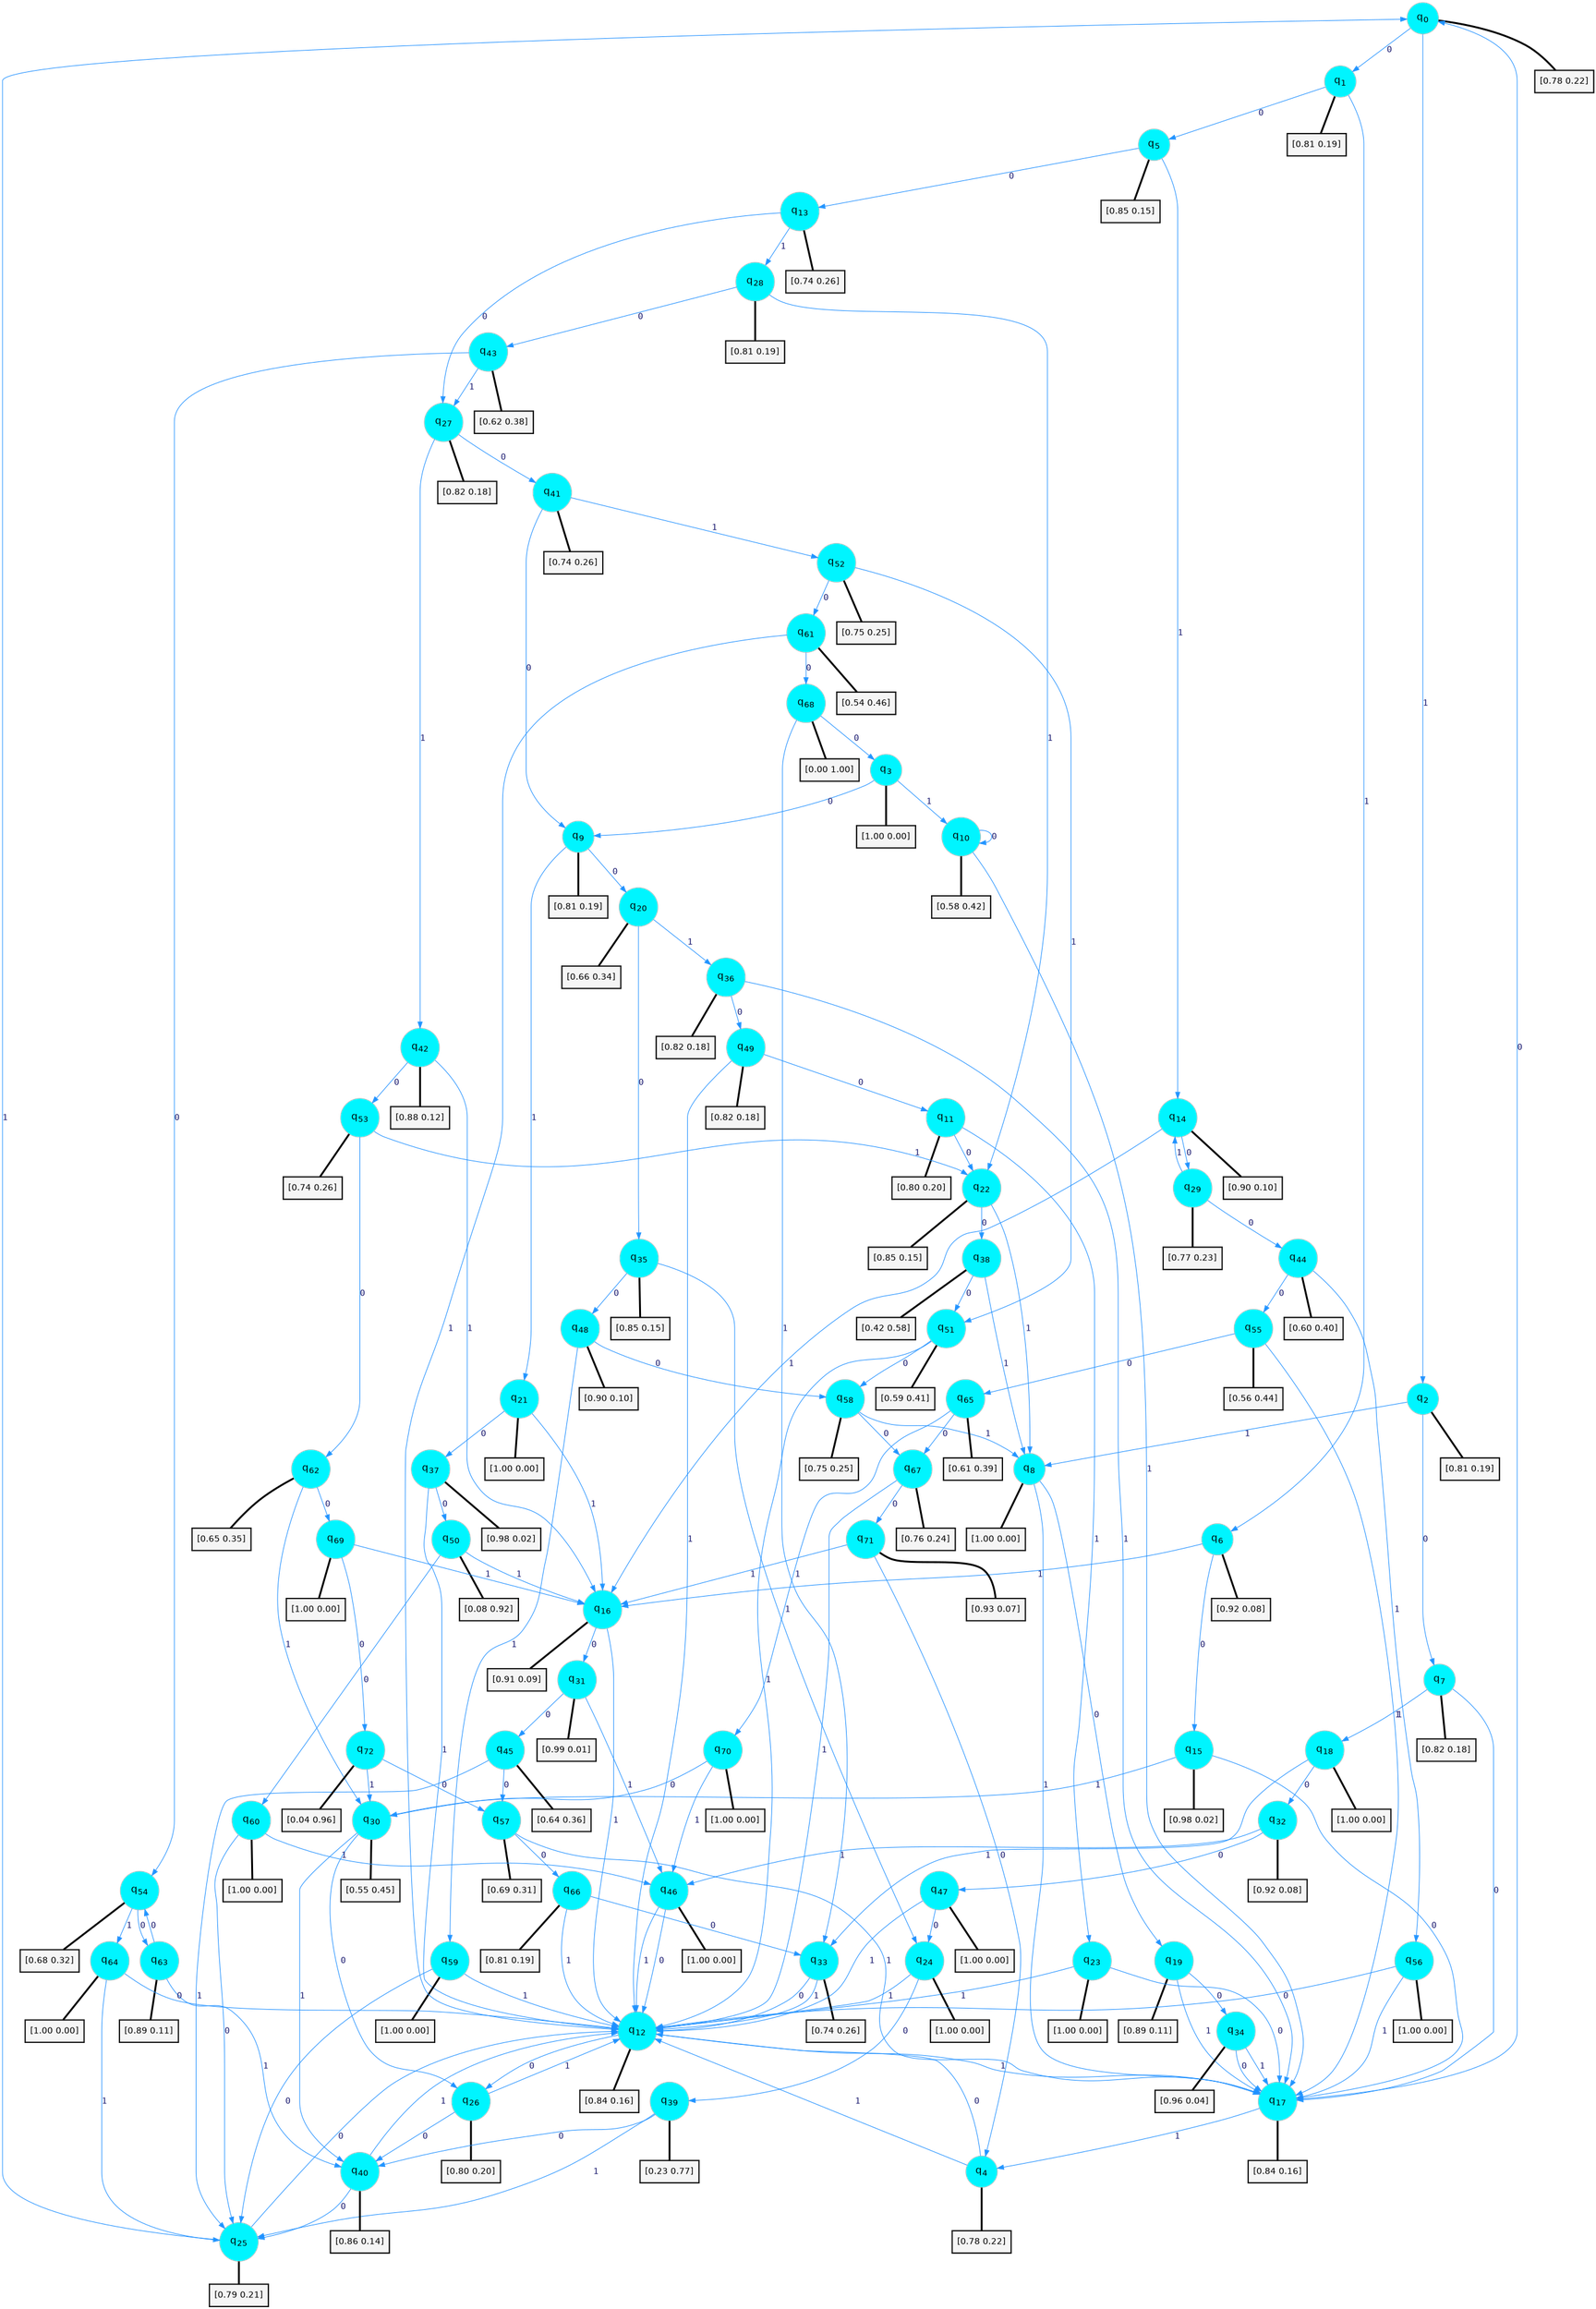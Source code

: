 digraph G {
graph [
bgcolor=transparent, dpi=300, rankdir=TD, size="40,25"];
node [
color=gray, fillcolor=turquoise1, fontcolor=black, fontname=Helvetica, fontsize=16, fontweight=bold, shape=circle, style=filled];
edge [
arrowsize=1, color=dodgerblue1, fontcolor=midnightblue, fontname=courier, fontweight=bold, penwidth=1, style=solid, weight=20];
0[label=<q<SUB>0</SUB>>];
1[label=<q<SUB>1</SUB>>];
2[label=<q<SUB>2</SUB>>];
3[label=<q<SUB>3</SUB>>];
4[label=<q<SUB>4</SUB>>];
5[label=<q<SUB>5</SUB>>];
6[label=<q<SUB>6</SUB>>];
7[label=<q<SUB>7</SUB>>];
8[label=<q<SUB>8</SUB>>];
9[label=<q<SUB>9</SUB>>];
10[label=<q<SUB>10</SUB>>];
11[label=<q<SUB>11</SUB>>];
12[label=<q<SUB>12</SUB>>];
13[label=<q<SUB>13</SUB>>];
14[label=<q<SUB>14</SUB>>];
15[label=<q<SUB>15</SUB>>];
16[label=<q<SUB>16</SUB>>];
17[label=<q<SUB>17</SUB>>];
18[label=<q<SUB>18</SUB>>];
19[label=<q<SUB>19</SUB>>];
20[label=<q<SUB>20</SUB>>];
21[label=<q<SUB>21</SUB>>];
22[label=<q<SUB>22</SUB>>];
23[label=<q<SUB>23</SUB>>];
24[label=<q<SUB>24</SUB>>];
25[label=<q<SUB>25</SUB>>];
26[label=<q<SUB>26</SUB>>];
27[label=<q<SUB>27</SUB>>];
28[label=<q<SUB>28</SUB>>];
29[label=<q<SUB>29</SUB>>];
30[label=<q<SUB>30</SUB>>];
31[label=<q<SUB>31</SUB>>];
32[label=<q<SUB>32</SUB>>];
33[label=<q<SUB>33</SUB>>];
34[label=<q<SUB>34</SUB>>];
35[label=<q<SUB>35</SUB>>];
36[label=<q<SUB>36</SUB>>];
37[label=<q<SUB>37</SUB>>];
38[label=<q<SUB>38</SUB>>];
39[label=<q<SUB>39</SUB>>];
40[label=<q<SUB>40</SUB>>];
41[label=<q<SUB>41</SUB>>];
42[label=<q<SUB>42</SUB>>];
43[label=<q<SUB>43</SUB>>];
44[label=<q<SUB>44</SUB>>];
45[label=<q<SUB>45</SUB>>];
46[label=<q<SUB>46</SUB>>];
47[label=<q<SUB>47</SUB>>];
48[label=<q<SUB>48</SUB>>];
49[label=<q<SUB>49</SUB>>];
50[label=<q<SUB>50</SUB>>];
51[label=<q<SUB>51</SUB>>];
52[label=<q<SUB>52</SUB>>];
53[label=<q<SUB>53</SUB>>];
54[label=<q<SUB>54</SUB>>];
55[label=<q<SUB>55</SUB>>];
56[label=<q<SUB>56</SUB>>];
57[label=<q<SUB>57</SUB>>];
58[label=<q<SUB>58</SUB>>];
59[label=<q<SUB>59</SUB>>];
60[label=<q<SUB>60</SUB>>];
61[label=<q<SUB>61</SUB>>];
62[label=<q<SUB>62</SUB>>];
63[label=<q<SUB>63</SUB>>];
64[label=<q<SUB>64</SUB>>];
65[label=<q<SUB>65</SUB>>];
66[label=<q<SUB>66</SUB>>];
67[label=<q<SUB>67</SUB>>];
68[label=<q<SUB>68</SUB>>];
69[label=<q<SUB>69</SUB>>];
70[label=<q<SUB>70</SUB>>];
71[label=<q<SUB>71</SUB>>];
72[label=<q<SUB>72</SUB>>];
73[label="[0.78 0.22]", shape=box,fontcolor=black, fontname=Helvetica, fontsize=14, penwidth=2, fillcolor=whitesmoke,color=black];
74[label="[0.81 0.19]", shape=box,fontcolor=black, fontname=Helvetica, fontsize=14, penwidth=2, fillcolor=whitesmoke,color=black];
75[label="[0.81 0.19]", shape=box,fontcolor=black, fontname=Helvetica, fontsize=14, penwidth=2, fillcolor=whitesmoke,color=black];
76[label="[1.00 0.00]", shape=box,fontcolor=black, fontname=Helvetica, fontsize=14, penwidth=2, fillcolor=whitesmoke,color=black];
77[label="[0.78 0.22]", shape=box,fontcolor=black, fontname=Helvetica, fontsize=14, penwidth=2, fillcolor=whitesmoke,color=black];
78[label="[0.85 0.15]", shape=box,fontcolor=black, fontname=Helvetica, fontsize=14, penwidth=2, fillcolor=whitesmoke,color=black];
79[label="[0.92 0.08]", shape=box,fontcolor=black, fontname=Helvetica, fontsize=14, penwidth=2, fillcolor=whitesmoke,color=black];
80[label="[0.82 0.18]", shape=box,fontcolor=black, fontname=Helvetica, fontsize=14, penwidth=2, fillcolor=whitesmoke,color=black];
81[label="[1.00 0.00]", shape=box,fontcolor=black, fontname=Helvetica, fontsize=14, penwidth=2, fillcolor=whitesmoke,color=black];
82[label="[0.81 0.19]", shape=box,fontcolor=black, fontname=Helvetica, fontsize=14, penwidth=2, fillcolor=whitesmoke,color=black];
83[label="[0.58 0.42]", shape=box,fontcolor=black, fontname=Helvetica, fontsize=14, penwidth=2, fillcolor=whitesmoke,color=black];
84[label="[0.80 0.20]", shape=box,fontcolor=black, fontname=Helvetica, fontsize=14, penwidth=2, fillcolor=whitesmoke,color=black];
85[label="[0.84 0.16]", shape=box,fontcolor=black, fontname=Helvetica, fontsize=14, penwidth=2, fillcolor=whitesmoke,color=black];
86[label="[0.74 0.26]", shape=box,fontcolor=black, fontname=Helvetica, fontsize=14, penwidth=2, fillcolor=whitesmoke,color=black];
87[label="[0.90 0.10]", shape=box,fontcolor=black, fontname=Helvetica, fontsize=14, penwidth=2, fillcolor=whitesmoke,color=black];
88[label="[0.98 0.02]", shape=box,fontcolor=black, fontname=Helvetica, fontsize=14, penwidth=2, fillcolor=whitesmoke,color=black];
89[label="[0.91 0.09]", shape=box,fontcolor=black, fontname=Helvetica, fontsize=14, penwidth=2, fillcolor=whitesmoke,color=black];
90[label="[0.84 0.16]", shape=box,fontcolor=black, fontname=Helvetica, fontsize=14, penwidth=2, fillcolor=whitesmoke,color=black];
91[label="[1.00 0.00]", shape=box,fontcolor=black, fontname=Helvetica, fontsize=14, penwidth=2, fillcolor=whitesmoke,color=black];
92[label="[0.89 0.11]", shape=box,fontcolor=black, fontname=Helvetica, fontsize=14, penwidth=2, fillcolor=whitesmoke,color=black];
93[label="[0.66 0.34]", shape=box,fontcolor=black, fontname=Helvetica, fontsize=14, penwidth=2, fillcolor=whitesmoke,color=black];
94[label="[1.00 0.00]", shape=box,fontcolor=black, fontname=Helvetica, fontsize=14, penwidth=2, fillcolor=whitesmoke,color=black];
95[label="[0.85 0.15]", shape=box,fontcolor=black, fontname=Helvetica, fontsize=14, penwidth=2, fillcolor=whitesmoke,color=black];
96[label="[1.00 0.00]", shape=box,fontcolor=black, fontname=Helvetica, fontsize=14, penwidth=2, fillcolor=whitesmoke,color=black];
97[label="[1.00 0.00]", shape=box,fontcolor=black, fontname=Helvetica, fontsize=14, penwidth=2, fillcolor=whitesmoke,color=black];
98[label="[0.79 0.21]", shape=box,fontcolor=black, fontname=Helvetica, fontsize=14, penwidth=2, fillcolor=whitesmoke,color=black];
99[label="[0.80 0.20]", shape=box,fontcolor=black, fontname=Helvetica, fontsize=14, penwidth=2, fillcolor=whitesmoke,color=black];
100[label="[0.82 0.18]", shape=box,fontcolor=black, fontname=Helvetica, fontsize=14, penwidth=2, fillcolor=whitesmoke,color=black];
101[label="[0.81 0.19]", shape=box,fontcolor=black, fontname=Helvetica, fontsize=14, penwidth=2, fillcolor=whitesmoke,color=black];
102[label="[0.77 0.23]", shape=box,fontcolor=black, fontname=Helvetica, fontsize=14, penwidth=2, fillcolor=whitesmoke,color=black];
103[label="[0.55 0.45]", shape=box,fontcolor=black, fontname=Helvetica, fontsize=14, penwidth=2, fillcolor=whitesmoke,color=black];
104[label="[0.99 0.01]", shape=box,fontcolor=black, fontname=Helvetica, fontsize=14, penwidth=2, fillcolor=whitesmoke,color=black];
105[label="[0.92 0.08]", shape=box,fontcolor=black, fontname=Helvetica, fontsize=14, penwidth=2, fillcolor=whitesmoke,color=black];
106[label="[0.74 0.26]", shape=box,fontcolor=black, fontname=Helvetica, fontsize=14, penwidth=2, fillcolor=whitesmoke,color=black];
107[label="[0.96 0.04]", shape=box,fontcolor=black, fontname=Helvetica, fontsize=14, penwidth=2, fillcolor=whitesmoke,color=black];
108[label="[0.85 0.15]", shape=box,fontcolor=black, fontname=Helvetica, fontsize=14, penwidth=2, fillcolor=whitesmoke,color=black];
109[label="[0.82 0.18]", shape=box,fontcolor=black, fontname=Helvetica, fontsize=14, penwidth=2, fillcolor=whitesmoke,color=black];
110[label="[0.98 0.02]", shape=box,fontcolor=black, fontname=Helvetica, fontsize=14, penwidth=2, fillcolor=whitesmoke,color=black];
111[label="[0.42 0.58]", shape=box,fontcolor=black, fontname=Helvetica, fontsize=14, penwidth=2, fillcolor=whitesmoke,color=black];
112[label="[0.23 0.77]", shape=box,fontcolor=black, fontname=Helvetica, fontsize=14, penwidth=2, fillcolor=whitesmoke,color=black];
113[label="[0.86 0.14]", shape=box,fontcolor=black, fontname=Helvetica, fontsize=14, penwidth=2, fillcolor=whitesmoke,color=black];
114[label="[0.74 0.26]", shape=box,fontcolor=black, fontname=Helvetica, fontsize=14, penwidth=2, fillcolor=whitesmoke,color=black];
115[label="[0.88 0.12]", shape=box,fontcolor=black, fontname=Helvetica, fontsize=14, penwidth=2, fillcolor=whitesmoke,color=black];
116[label="[0.62 0.38]", shape=box,fontcolor=black, fontname=Helvetica, fontsize=14, penwidth=2, fillcolor=whitesmoke,color=black];
117[label="[0.60 0.40]", shape=box,fontcolor=black, fontname=Helvetica, fontsize=14, penwidth=2, fillcolor=whitesmoke,color=black];
118[label="[0.64 0.36]", shape=box,fontcolor=black, fontname=Helvetica, fontsize=14, penwidth=2, fillcolor=whitesmoke,color=black];
119[label="[1.00 0.00]", shape=box,fontcolor=black, fontname=Helvetica, fontsize=14, penwidth=2, fillcolor=whitesmoke,color=black];
120[label="[1.00 0.00]", shape=box,fontcolor=black, fontname=Helvetica, fontsize=14, penwidth=2, fillcolor=whitesmoke,color=black];
121[label="[0.90 0.10]", shape=box,fontcolor=black, fontname=Helvetica, fontsize=14, penwidth=2, fillcolor=whitesmoke,color=black];
122[label="[0.82 0.18]", shape=box,fontcolor=black, fontname=Helvetica, fontsize=14, penwidth=2, fillcolor=whitesmoke,color=black];
123[label="[0.08 0.92]", shape=box,fontcolor=black, fontname=Helvetica, fontsize=14, penwidth=2, fillcolor=whitesmoke,color=black];
124[label="[0.59 0.41]", shape=box,fontcolor=black, fontname=Helvetica, fontsize=14, penwidth=2, fillcolor=whitesmoke,color=black];
125[label="[0.75 0.25]", shape=box,fontcolor=black, fontname=Helvetica, fontsize=14, penwidth=2, fillcolor=whitesmoke,color=black];
126[label="[0.74 0.26]", shape=box,fontcolor=black, fontname=Helvetica, fontsize=14, penwidth=2, fillcolor=whitesmoke,color=black];
127[label="[0.68 0.32]", shape=box,fontcolor=black, fontname=Helvetica, fontsize=14, penwidth=2, fillcolor=whitesmoke,color=black];
128[label="[0.56 0.44]", shape=box,fontcolor=black, fontname=Helvetica, fontsize=14, penwidth=2, fillcolor=whitesmoke,color=black];
129[label="[1.00 0.00]", shape=box,fontcolor=black, fontname=Helvetica, fontsize=14, penwidth=2, fillcolor=whitesmoke,color=black];
130[label="[0.69 0.31]", shape=box,fontcolor=black, fontname=Helvetica, fontsize=14, penwidth=2, fillcolor=whitesmoke,color=black];
131[label="[0.75 0.25]", shape=box,fontcolor=black, fontname=Helvetica, fontsize=14, penwidth=2, fillcolor=whitesmoke,color=black];
132[label="[1.00 0.00]", shape=box,fontcolor=black, fontname=Helvetica, fontsize=14, penwidth=2, fillcolor=whitesmoke,color=black];
133[label="[1.00 0.00]", shape=box,fontcolor=black, fontname=Helvetica, fontsize=14, penwidth=2, fillcolor=whitesmoke,color=black];
134[label="[0.54 0.46]", shape=box,fontcolor=black, fontname=Helvetica, fontsize=14, penwidth=2, fillcolor=whitesmoke,color=black];
135[label="[0.65 0.35]", shape=box,fontcolor=black, fontname=Helvetica, fontsize=14, penwidth=2, fillcolor=whitesmoke,color=black];
136[label="[0.89 0.11]", shape=box,fontcolor=black, fontname=Helvetica, fontsize=14, penwidth=2, fillcolor=whitesmoke,color=black];
137[label="[1.00 0.00]", shape=box,fontcolor=black, fontname=Helvetica, fontsize=14, penwidth=2, fillcolor=whitesmoke,color=black];
138[label="[0.61 0.39]", shape=box,fontcolor=black, fontname=Helvetica, fontsize=14, penwidth=2, fillcolor=whitesmoke,color=black];
139[label="[0.81 0.19]", shape=box,fontcolor=black, fontname=Helvetica, fontsize=14, penwidth=2, fillcolor=whitesmoke,color=black];
140[label="[0.76 0.24]", shape=box,fontcolor=black, fontname=Helvetica, fontsize=14, penwidth=2, fillcolor=whitesmoke,color=black];
141[label="[0.00 1.00]", shape=box,fontcolor=black, fontname=Helvetica, fontsize=14, penwidth=2, fillcolor=whitesmoke,color=black];
142[label="[1.00 0.00]", shape=box,fontcolor=black, fontname=Helvetica, fontsize=14, penwidth=2, fillcolor=whitesmoke,color=black];
143[label="[1.00 0.00]", shape=box,fontcolor=black, fontname=Helvetica, fontsize=14, penwidth=2, fillcolor=whitesmoke,color=black];
144[label="[0.93 0.07]", shape=box,fontcolor=black, fontname=Helvetica, fontsize=14, penwidth=2, fillcolor=whitesmoke,color=black];
145[label="[0.04 0.96]", shape=box,fontcolor=black, fontname=Helvetica, fontsize=14, penwidth=2, fillcolor=whitesmoke,color=black];
0->1 [label=0];
0->2 [label=1];
0->73 [arrowhead=none, penwidth=3,color=black];
1->5 [label=0];
1->6 [label=1];
1->74 [arrowhead=none, penwidth=3,color=black];
2->7 [label=0];
2->8 [label=1];
2->75 [arrowhead=none, penwidth=3,color=black];
3->9 [label=0];
3->10 [label=1];
3->76 [arrowhead=none, penwidth=3,color=black];
4->12 [label=0];
4->12 [label=1];
4->77 [arrowhead=none, penwidth=3,color=black];
5->13 [label=0];
5->14 [label=1];
5->78 [arrowhead=none, penwidth=3,color=black];
6->15 [label=0];
6->16 [label=1];
6->79 [arrowhead=none, penwidth=3,color=black];
7->17 [label=0];
7->18 [label=1];
7->80 [arrowhead=none, penwidth=3,color=black];
8->19 [label=0];
8->17 [label=1];
8->81 [arrowhead=none, penwidth=3,color=black];
9->20 [label=0];
9->21 [label=1];
9->82 [arrowhead=none, penwidth=3,color=black];
10->10 [label=0];
10->17 [label=1];
10->83 [arrowhead=none, penwidth=3,color=black];
11->22 [label=0];
11->23 [label=1];
11->84 [arrowhead=none, penwidth=3,color=black];
12->26 [label=0];
12->17 [label=1];
12->85 [arrowhead=none, penwidth=3,color=black];
13->27 [label=0];
13->28 [label=1];
13->86 [arrowhead=none, penwidth=3,color=black];
14->29 [label=0];
14->16 [label=1];
14->87 [arrowhead=none, penwidth=3,color=black];
15->17 [label=0];
15->30 [label=1];
15->88 [arrowhead=none, penwidth=3,color=black];
16->31 [label=0];
16->12 [label=1];
16->89 [arrowhead=none, penwidth=3,color=black];
17->0 [label=0];
17->4 [label=1];
17->90 [arrowhead=none, penwidth=3,color=black];
18->32 [label=0];
18->33 [label=1];
18->91 [arrowhead=none, penwidth=3,color=black];
19->34 [label=0];
19->17 [label=1];
19->92 [arrowhead=none, penwidth=3,color=black];
20->35 [label=0];
20->36 [label=1];
20->93 [arrowhead=none, penwidth=3,color=black];
21->37 [label=0];
21->16 [label=1];
21->94 [arrowhead=none, penwidth=3,color=black];
22->38 [label=0];
22->8 [label=1];
22->95 [arrowhead=none, penwidth=3,color=black];
23->17 [label=0];
23->12 [label=1];
23->96 [arrowhead=none, penwidth=3,color=black];
24->39 [label=0];
24->12 [label=1];
24->97 [arrowhead=none, penwidth=3,color=black];
25->12 [label=0];
25->0 [label=1];
25->98 [arrowhead=none, penwidth=3,color=black];
26->40 [label=0];
26->12 [label=1];
26->99 [arrowhead=none, penwidth=3,color=black];
27->41 [label=0];
27->42 [label=1];
27->100 [arrowhead=none, penwidth=3,color=black];
28->43 [label=0];
28->22 [label=1];
28->101 [arrowhead=none, penwidth=3,color=black];
29->44 [label=0];
29->14 [label=1];
29->102 [arrowhead=none, penwidth=3,color=black];
30->26 [label=0];
30->40 [label=1];
30->103 [arrowhead=none, penwidth=3,color=black];
31->45 [label=0];
31->46 [label=1];
31->104 [arrowhead=none, penwidth=3,color=black];
32->47 [label=0];
32->46 [label=1];
32->105 [arrowhead=none, penwidth=3,color=black];
33->12 [label=0];
33->12 [label=1];
33->106 [arrowhead=none, penwidth=3,color=black];
34->17 [label=0];
34->17 [label=1];
34->107 [arrowhead=none, penwidth=3,color=black];
35->48 [label=0];
35->24 [label=1];
35->108 [arrowhead=none, penwidth=3,color=black];
36->49 [label=0];
36->17 [label=1];
36->109 [arrowhead=none, penwidth=3,color=black];
37->50 [label=0];
37->12 [label=1];
37->110 [arrowhead=none, penwidth=3,color=black];
38->51 [label=0];
38->8 [label=1];
38->111 [arrowhead=none, penwidth=3,color=black];
39->40 [label=0];
39->25 [label=1];
39->112 [arrowhead=none, penwidth=3,color=black];
40->25 [label=0];
40->12 [label=1];
40->113 [arrowhead=none, penwidth=3,color=black];
41->9 [label=0];
41->52 [label=1];
41->114 [arrowhead=none, penwidth=3,color=black];
42->53 [label=0];
42->16 [label=1];
42->115 [arrowhead=none, penwidth=3,color=black];
43->54 [label=0];
43->27 [label=1];
43->116 [arrowhead=none, penwidth=3,color=black];
44->55 [label=0];
44->56 [label=1];
44->117 [arrowhead=none, penwidth=3,color=black];
45->57 [label=0];
45->25 [label=1];
45->118 [arrowhead=none, penwidth=3,color=black];
46->12 [label=0];
46->12 [label=1];
46->119 [arrowhead=none, penwidth=3,color=black];
47->24 [label=0];
47->12 [label=1];
47->120 [arrowhead=none, penwidth=3,color=black];
48->58 [label=0];
48->59 [label=1];
48->121 [arrowhead=none, penwidth=3,color=black];
49->11 [label=0];
49->12 [label=1];
49->122 [arrowhead=none, penwidth=3,color=black];
50->60 [label=0];
50->16 [label=1];
50->123 [arrowhead=none, penwidth=3,color=black];
51->58 [label=0];
51->12 [label=1];
51->124 [arrowhead=none, penwidth=3,color=black];
52->61 [label=0];
52->51 [label=1];
52->125 [arrowhead=none, penwidth=3,color=black];
53->62 [label=0];
53->22 [label=1];
53->126 [arrowhead=none, penwidth=3,color=black];
54->63 [label=0];
54->64 [label=1];
54->127 [arrowhead=none, penwidth=3,color=black];
55->65 [label=0];
55->17 [label=1];
55->128 [arrowhead=none, penwidth=3,color=black];
56->12 [label=0];
56->17 [label=1];
56->129 [arrowhead=none, penwidth=3,color=black];
57->66 [label=0];
57->17 [label=1];
57->130 [arrowhead=none, penwidth=3,color=black];
58->67 [label=0];
58->8 [label=1];
58->131 [arrowhead=none, penwidth=3,color=black];
59->25 [label=0];
59->12 [label=1];
59->132 [arrowhead=none, penwidth=3,color=black];
60->25 [label=0];
60->46 [label=1];
60->133 [arrowhead=none, penwidth=3,color=black];
61->68 [label=0];
61->12 [label=1];
61->134 [arrowhead=none, penwidth=3,color=black];
62->69 [label=0];
62->30 [label=1];
62->135 [arrowhead=none, penwidth=3,color=black];
63->54 [label=0];
63->40 [label=1];
63->136 [arrowhead=none, penwidth=3,color=black];
64->12 [label=0];
64->25 [label=1];
64->137 [arrowhead=none, penwidth=3,color=black];
65->67 [label=0];
65->70 [label=1];
65->138 [arrowhead=none, penwidth=3,color=black];
66->33 [label=0];
66->12 [label=1];
66->139 [arrowhead=none, penwidth=3,color=black];
67->71 [label=0];
67->12 [label=1];
67->140 [arrowhead=none, penwidth=3,color=black];
68->3 [label=0];
68->33 [label=1];
68->141 [arrowhead=none, penwidth=3,color=black];
69->72 [label=0];
69->16 [label=1];
69->142 [arrowhead=none, penwidth=3,color=black];
70->30 [label=0];
70->46 [label=1];
70->143 [arrowhead=none, penwidth=3,color=black];
71->4 [label=0];
71->16 [label=1];
71->144 [arrowhead=none, penwidth=3,color=black];
72->57 [label=0];
72->30 [label=1];
72->145 [arrowhead=none, penwidth=3,color=black];
}
